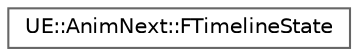 digraph "Graphical Class Hierarchy"
{
 // INTERACTIVE_SVG=YES
 // LATEX_PDF_SIZE
  bgcolor="transparent";
  edge [fontname=Helvetica,fontsize=10,labelfontname=Helvetica,labelfontsize=10];
  node [fontname=Helvetica,fontsize=10,shape=box,height=0.2,width=0.4];
  rankdir="LR";
  Node0 [id="Node000000",label="UE::AnimNext::FTimelineState",height=0.2,width=0.4,color="grey40", fillcolor="white", style="filled",URL="$d0/d56/structUE_1_1AnimNext_1_1FTimelineState.html",tooltip="Timeline State."];
}
